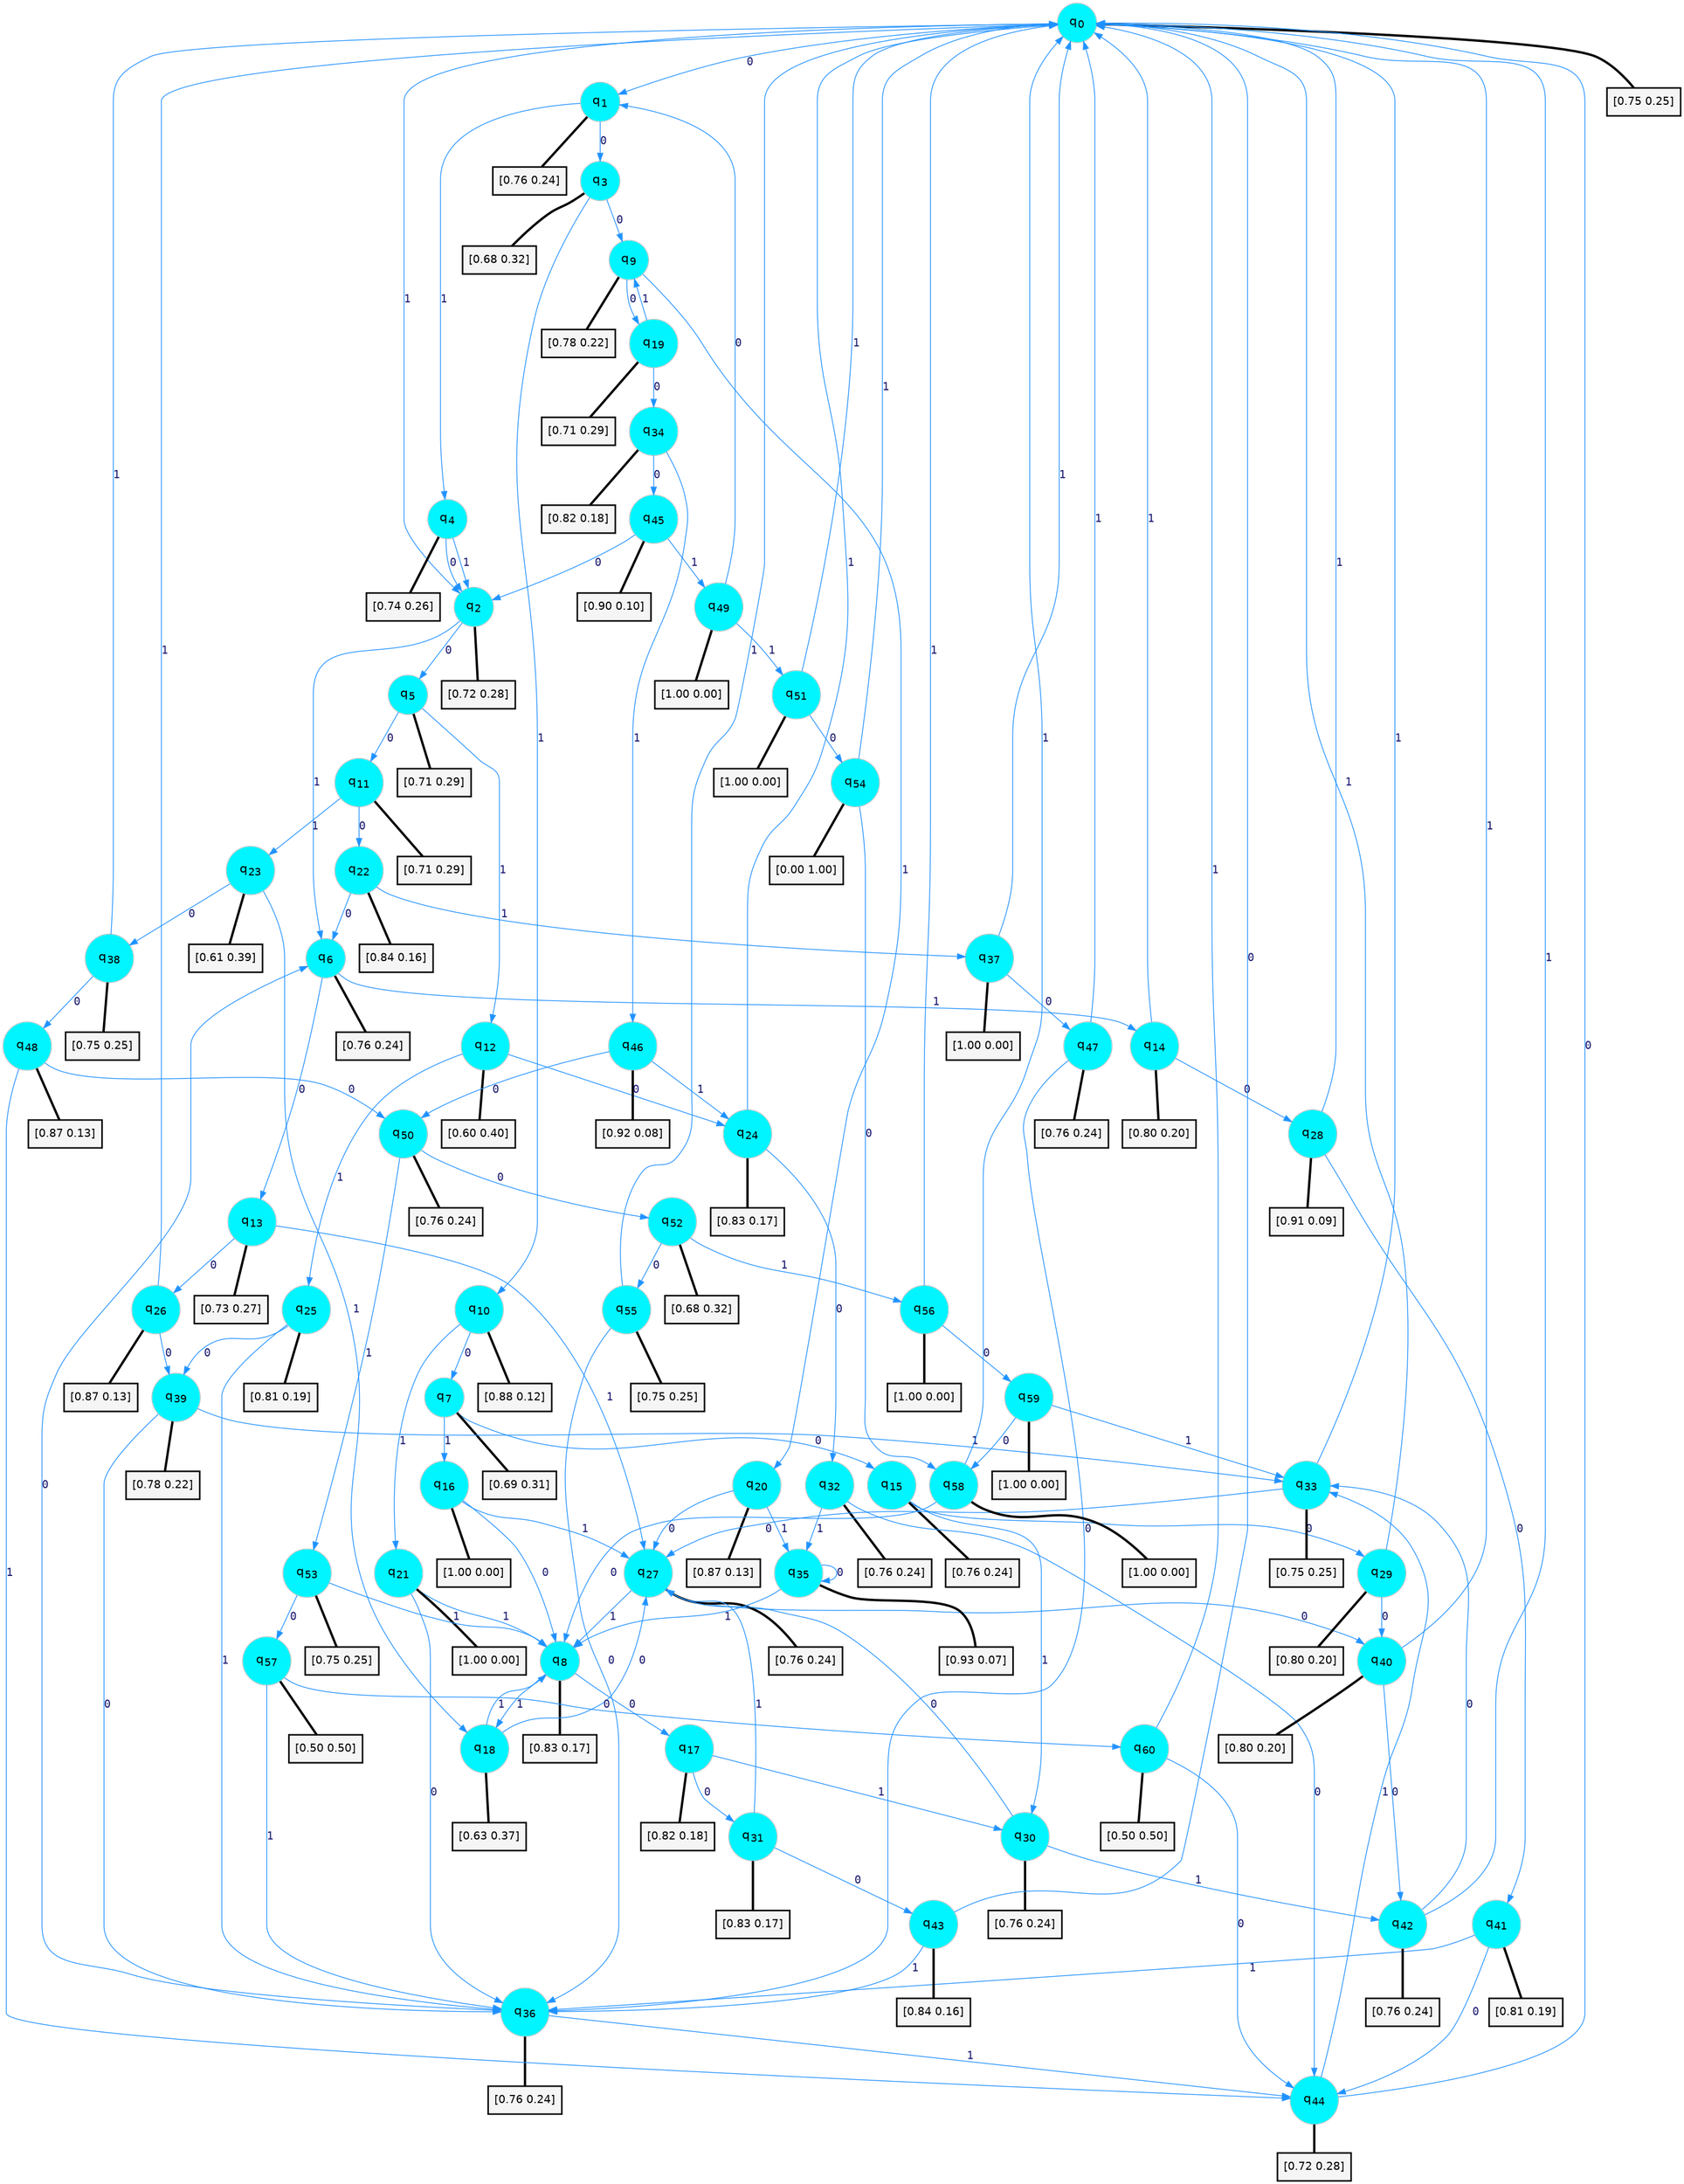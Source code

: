 digraph G {
graph [
bgcolor=transparent, dpi=300, rankdir=TD, size="40,25"];
node [
color=gray, fillcolor=turquoise1, fontcolor=black, fontname=Helvetica, fontsize=16, fontweight=bold, shape=circle, style=filled];
edge [
arrowsize=1, color=dodgerblue1, fontcolor=midnightblue, fontname=courier, fontweight=bold, penwidth=1, style=solid, weight=20];
0[label=<q<SUB>0</SUB>>];
1[label=<q<SUB>1</SUB>>];
2[label=<q<SUB>2</SUB>>];
3[label=<q<SUB>3</SUB>>];
4[label=<q<SUB>4</SUB>>];
5[label=<q<SUB>5</SUB>>];
6[label=<q<SUB>6</SUB>>];
7[label=<q<SUB>7</SUB>>];
8[label=<q<SUB>8</SUB>>];
9[label=<q<SUB>9</SUB>>];
10[label=<q<SUB>10</SUB>>];
11[label=<q<SUB>11</SUB>>];
12[label=<q<SUB>12</SUB>>];
13[label=<q<SUB>13</SUB>>];
14[label=<q<SUB>14</SUB>>];
15[label=<q<SUB>15</SUB>>];
16[label=<q<SUB>16</SUB>>];
17[label=<q<SUB>17</SUB>>];
18[label=<q<SUB>18</SUB>>];
19[label=<q<SUB>19</SUB>>];
20[label=<q<SUB>20</SUB>>];
21[label=<q<SUB>21</SUB>>];
22[label=<q<SUB>22</SUB>>];
23[label=<q<SUB>23</SUB>>];
24[label=<q<SUB>24</SUB>>];
25[label=<q<SUB>25</SUB>>];
26[label=<q<SUB>26</SUB>>];
27[label=<q<SUB>27</SUB>>];
28[label=<q<SUB>28</SUB>>];
29[label=<q<SUB>29</SUB>>];
30[label=<q<SUB>30</SUB>>];
31[label=<q<SUB>31</SUB>>];
32[label=<q<SUB>32</SUB>>];
33[label=<q<SUB>33</SUB>>];
34[label=<q<SUB>34</SUB>>];
35[label=<q<SUB>35</SUB>>];
36[label=<q<SUB>36</SUB>>];
37[label=<q<SUB>37</SUB>>];
38[label=<q<SUB>38</SUB>>];
39[label=<q<SUB>39</SUB>>];
40[label=<q<SUB>40</SUB>>];
41[label=<q<SUB>41</SUB>>];
42[label=<q<SUB>42</SUB>>];
43[label=<q<SUB>43</SUB>>];
44[label=<q<SUB>44</SUB>>];
45[label=<q<SUB>45</SUB>>];
46[label=<q<SUB>46</SUB>>];
47[label=<q<SUB>47</SUB>>];
48[label=<q<SUB>48</SUB>>];
49[label=<q<SUB>49</SUB>>];
50[label=<q<SUB>50</SUB>>];
51[label=<q<SUB>51</SUB>>];
52[label=<q<SUB>52</SUB>>];
53[label=<q<SUB>53</SUB>>];
54[label=<q<SUB>54</SUB>>];
55[label=<q<SUB>55</SUB>>];
56[label=<q<SUB>56</SUB>>];
57[label=<q<SUB>57</SUB>>];
58[label=<q<SUB>58</SUB>>];
59[label=<q<SUB>59</SUB>>];
60[label=<q<SUB>60</SUB>>];
61[label="[0.75 0.25]", shape=box,fontcolor=black, fontname=Helvetica, fontsize=14, penwidth=2, fillcolor=whitesmoke,color=black];
62[label="[0.76 0.24]", shape=box,fontcolor=black, fontname=Helvetica, fontsize=14, penwidth=2, fillcolor=whitesmoke,color=black];
63[label="[0.72 0.28]", shape=box,fontcolor=black, fontname=Helvetica, fontsize=14, penwidth=2, fillcolor=whitesmoke,color=black];
64[label="[0.68 0.32]", shape=box,fontcolor=black, fontname=Helvetica, fontsize=14, penwidth=2, fillcolor=whitesmoke,color=black];
65[label="[0.74 0.26]", shape=box,fontcolor=black, fontname=Helvetica, fontsize=14, penwidth=2, fillcolor=whitesmoke,color=black];
66[label="[0.71 0.29]", shape=box,fontcolor=black, fontname=Helvetica, fontsize=14, penwidth=2, fillcolor=whitesmoke,color=black];
67[label="[0.76 0.24]", shape=box,fontcolor=black, fontname=Helvetica, fontsize=14, penwidth=2, fillcolor=whitesmoke,color=black];
68[label="[0.69 0.31]", shape=box,fontcolor=black, fontname=Helvetica, fontsize=14, penwidth=2, fillcolor=whitesmoke,color=black];
69[label="[0.83 0.17]", shape=box,fontcolor=black, fontname=Helvetica, fontsize=14, penwidth=2, fillcolor=whitesmoke,color=black];
70[label="[0.78 0.22]", shape=box,fontcolor=black, fontname=Helvetica, fontsize=14, penwidth=2, fillcolor=whitesmoke,color=black];
71[label="[0.88 0.12]", shape=box,fontcolor=black, fontname=Helvetica, fontsize=14, penwidth=2, fillcolor=whitesmoke,color=black];
72[label="[0.71 0.29]", shape=box,fontcolor=black, fontname=Helvetica, fontsize=14, penwidth=2, fillcolor=whitesmoke,color=black];
73[label="[0.60 0.40]", shape=box,fontcolor=black, fontname=Helvetica, fontsize=14, penwidth=2, fillcolor=whitesmoke,color=black];
74[label="[0.73 0.27]", shape=box,fontcolor=black, fontname=Helvetica, fontsize=14, penwidth=2, fillcolor=whitesmoke,color=black];
75[label="[0.80 0.20]", shape=box,fontcolor=black, fontname=Helvetica, fontsize=14, penwidth=2, fillcolor=whitesmoke,color=black];
76[label="[0.76 0.24]", shape=box,fontcolor=black, fontname=Helvetica, fontsize=14, penwidth=2, fillcolor=whitesmoke,color=black];
77[label="[1.00 0.00]", shape=box,fontcolor=black, fontname=Helvetica, fontsize=14, penwidth=2, fillcolor=whitesmoke,color=black];
78[label="[0.82 0.18]", shape=box,fontcolor=black, fontname=Helvetica, fontsize=14, penwidth=2, fillcolor=whitesmoke,color=black];
79[label="[0.63 0.37]", shape=box,fontcolor=black, fontname=Helvetica, fontsize=14, penwidth=2, fillcolor=whitesmoke,color=black];
80[label="[0.71 0.29]", shape=box,fontcolor=black, fontname=Helvetica, fontsize=14, penwidth=2, fillcolor=whitesmoke,color=black];
81[label="[0.87 0.13]", shape=box,fontcolor=black, fontname=Helvetica, fontsize=14, penwidth=2, fillcolor=whitesmoke,color=black];
82[label="[1.00 0.00]", shape=box,fontcolor=black, fontname=Helvetica, fontsize=14, penwidth=2, fillcolor=whitesmoke,color=black];
83[label="[0.84 0.16]", shape=box,fontcolor=black, fontname=Helvetica, fontsize=14, penwidth=2, fillcolor=whitesmoke,color=black];
84[label="[0.61 0.39]", shape=box,fontcolor=black, fontname=Helvetica, fontsize=14, penwidth=2, fillcolor=whitesmoke,color=black];
85[label="[0.83 0.17]", shape=box,fontcolor=black, fontname=Helvetica, fontsize=14, penwidth=2, fillcolor=whitesmoke,color=black];
86[label="[0.81 0.19]", shape=box,fontcolor=black, fontname=Helvetica, fontsize=14, penwidth=2, fillcolor=whitesmoke,color=black];
87[label="[0.87 0.13]", shape=box,fontcolor=black, fontname=Helvetica, fontsize=14, penwidth=2, fillcolor=whitesmoke,color=black];
88[label="[0.76 0.24]", shape=box,fontcolor=black, fontname=Helvetica, fontsize=14, penwidth=2, fillcolor=whitesmoke,color=black];
89[label="[0.91 0.09]", shape=box,fontcolor=black, fontname=Helvetica, fontsize=14, penwidth=2, fillcolor=whitesmoke,color=black];
90[label="[0.80 0.20]", shape=box,fontcolor=black, fontname=Helvetica, fontsize=14, penwidth=2, fillcolor=whitesmoke,color=black];
91[label="[0.76 0.24]", shape=box,fontcolor=black, fontname=Helvetica, fontsize=14, penwidth=2, fillcolor=whitesmoke,color=black];
92[label="[0.83 0.17]", shape=box,fontcolor=black, fontname=Helvetica, fontsize=14, penwidth=2, fillcolor=whitesmoke,color=black];
93[label="[0.76 0.24]", shape=box,fontcolor=black, fontname=Helvetica, fontsize=14, penwidth=2, fillcolor=whitesmoke,color=black];
94[label="[0.75 0.25]", shape=box,fontcolor=black, fontname=Helvetica, fontsize=14, penwidth=2, fillcolor=whitesmoke,color=black];
95[label="[0.82 0.18]", shape=box,fontcolor=black, fontname=Helvetica, fontsize=14, penwidth=2, fillcolor=whitesmoke,color=black];
96[label="[0.93 0.07]", shape=box,fontcolor=black, fontname=Helvetica, fontsize=14, penwidth=2, fillcolor=whitesmoke,color=black];
97[label="[0.76 0.24]", shape=box,fontcolor=black, fontname=Helvetica, fontsize=14, penwidth=2, fillcolor=whitesmoke,color=black];
98[label="[1.00 0.00]", shape=box,fontcolor=black, fontname=Helvetica, fontsize=14, penwidth=2, fillcolor=whitesmoke,color=black];
99[label="[0.75 0.25]", shape=box,fontcolor=black, fontname=Helvetica, fontsize=14, penwidth=2, fillcolor=whitesmoke,color=black];
100[label="[0.78 0.22]", shape=box,fontcolor=black, fontname=Helvetica, fontsize=14, penwidth=2, fillcolor=whitesmoke,color=black];
101[label="[0.80 0.20]", shape=box,fontcolor=black, fontname=Helvetica, fontsize=14, penwidth=2, fillcolor=whitesmoke,color=black];
102[label="[0.81 0.19]", shape=box,fontcolor=black, fontname=Helvetica, fontsize=14, penwidth=2, fillcolor=whitesmoke,color=black];
103[label="[0.76 0.24]", shape=box,fontcolor=black, fontname=Helvetica, fontsize=14, penwidth=2, fillcolor=whitesmoke,color=black];
104[label="[0.84 0.16]", shape=box,fontcolor=black, fontname=Helvetica, fontsize=14, penwidth=2, fillcolor=whitesmoke,color=black];
105[label="[0.72 0.28]", shape=box,fontcolor=black, fontname=Helvetica, fontsize=14, penwidth=2, fillcolor=whitesmoke,color=black];
106[label="[0.90 0.10]", shape=box,fontcolor=black, fontname=Helvetica, fontsize=14, penwidth=2, fillcolor=whitesmoke,color=black];
107[label="[0.92 0.08]", shape=box,fontcolor=black, fontname=Helvetica, fontsize=14, penwidth=2, fillcolor=whitesmoke,color=black];
108[label="[0.76 0.24]", shape=box,fontcolor=black, fontname=Helvetica, fontsize=14, penwidth=2, fillcolor=whitesmoke,color=black];
109[label="[0.87 0.13]", shape=box,fontcolor=black, fontname=Helvetica, fontsize=14, penwidth=2, fillcolor=whitesmoke,color=black];
110[label="[1.00 0.00]", shape=box,fontcolor=black, fontname=Helvetica, fontsize=14, penwidth=2, fillcolor=whitesmoke,color=black];
111[label="[0.76 0.24]", shape=box,fontcolor=black, fontname=Helvetica, fontsize=14, penwidth=2, fillcolor=whitesmoke,color=black];
112[label="[1.00 0.00]", shape=box,fontcolor=black, fontname=Helvetica, fontsize=14, penwidth=2, fillcolor=whitesmoke,color=black];
113[label="[0.68 0.32]", shape=box,fontcolor=black, fontname=Helvetica, fontsize=14, penwidth=2, fillcolor=whitesmoke,color=black];
114[label="[0.75 0.25]", shape=box,fontcolor=black, fontname=Helvetica, fontsize=14, penwidth=2, fillcolor=whitesmoke,color=black];
115[label="[0.00 1.00]", shape=box,fontcolor=black, fontname=Helvetica, fontsize=14, penwidth=2, fillcolor=whitesmoke,color=black];
116[label="[0.75 0.25]", shape=box,fontcolor=black, fontname=Helvetica, fontsize=14, penwidth=2, fillcolor=whitesmoke,color=black];
117[label="[1.00 0.00]", shape=box,fontcolor=black, fontname=Helvetica, fontsize=14, penwidth=2, fillcolor=whitesmoke,color=black];
118[label="[0.50 0.50]", shape=box,fontcolor=black, fontname=Helvetica, fontsize=14, penwidth=2, fillcolor=whitesmoke,color=black];
119[label="[1.00 0.00]", shape=box,fontcolor=black, fontname=Helvetica, fontsize=14, penwidth=2, fillcolor=whitesmoke,color=black];
120[label="[1.00 0.00]", shape=box,fontcolor=black, fontname=Helvetica, fontsize=14, penwidth=2, fillcolor=whitesmoke,color=black];
121[label="[0.50 0.50]", shape=box,fontcolor=black, fontname=Helvetica, fontsize=14, penwidth=2, fillcolor=whitesmoke,color=black];
0->1 [label=0];
0->2 [label=1];
0->61 [arrowhead=none, penwidth=3,color=black];
1->3 [label=0];
1->4 [label=1];
1->62 [arrowhead=none, penwidth=3,color=black];
2->5 [label=0];
2->6 [label=1];
2->63 [arrowhead=none, penwidth=3,color=black];
3->9 [label=0];
3->10 [label=1];
3->64 [arrowhead=none, penwidth=3,color=black];
4->2 [label=0];
4->2 [label=1];
4->65 [arrowhead=none, penwidth=3,color=black];
5->11 [label=0];
5->12 [label=1];
5->66 [arrowhead=none, penwidth=3,color=black];
6->13 [label=0];
6->14 [label=1];
6->67 [arrowhead=none, penwidth=3,color=black];
7->15 [label=0];
7->16 [label=1];
7->68 [arrowhead=none, penwidth=3,color=black];
8->17 [label=0];
8->18 [label=1];
8->69 [arrowhead=none, penwidth=3,color=black];
9->19 [label=0];
9->20 [label=1];
9->70 [arrowhead=none, penwidth=3,color=black];
10->7 [label=0];
10->21 [label=1];
10->71 [arrowhead=none, penwidth=3,color=black];
11->22 [label=0];
11->23 [label=1];
11->72 [arrowhead=none, penwidth=3,color=black];
12->24 [label=0];
12->25 [label=1];
12->73 [arrowhead=none, penwidth=3,color=black];
13->26 [label=0];
13->27 [label=1];
13->74 [arrowhead=none, penwidth=3,color=black];
14->28 [label=0];
14->0 [label=1];
14->75 [arrowhead=none, penwidth=3,color=black];
15->29 [label=0];
15->30 [label=1];
15->76 [arrowhead=none, penwidth=3,color=black];
16->8 [label=0];
16->27 [label=1];
16->77 [arrowhead=none, penwidth=3,color=black];
17->31 [label=0];
17->30 [label=1];
17->78 [arrowhead=none, penwidth=3,color=black];
18->27 [label=0];
18->8 [label=1];
18->79 [arrowhead=none, penwidth=3,color=black];
19->34 [label=0];
19->9 [label=1];
19->80 [arrowhead=none, penwidth=3,color=black];
20->27 [label=0];
20->35 [label=1];
20->81 [arrowhead=none, penwidth=3,color=black];
21->36 [label=0];
21->8 [label=1];
21->82 [arrowhead=none, penwidth=3,color=black];
22->6 [label=0];
22->37 [label=1];
22->83 [arrowhead=none, penwidth=3,color=black];
23->38 [label=0];
23->18 [label=1];
23->84 [arrowhead=none, penwidth=3,color=black];
24->32 [label=0];
24->0 [label=1];
24->85 [arrowhead=none, penwidth=3,color=black];
25->39 [label=0];
25->36 [label=1];
25->86 [arrowhead=none, penwidth=3,color=black];
26->39 [label=0];
26->0 [label=1];
26->87 [arrowhead=none, penwidth=3,color=black];
27->40 [label=0];
27->8 [label=1];
27->88 [arrowhead=none, penwidth=3,color=black];
28->41 [label=0];
28->0 [label=1];
28->89 [arrowhead=none, penwidth=3,color=black];
29->40 [label=0];
29->0 [label=1];
29->90 [arrowhead=none, penwidth=3,color=black];
30->27 [label=0];
30->42 [label=1];
30->91 [arrowhead=none, penwidth=3,color=black];
31->43 [label=0];
31->27 [label=1];
31->92 [arrowhead=none, penwidth=3,color=black];
32->44 [label=0];
32->35 [label=1];
32->93 [arrowhead=none, penwidth=3,color=black];
33->27 [label=0];
33->0 [label=1];
33->94 [arrowhead=none, penwidth=3,color=black];
34->45 [label=0];
34->46 [label=1];
34->95 [arrowhead=none, penwidth=3,color=black];
35->35 [label=0];
35->8 [label=1];
35->96 [arrowhead=none, penwidth=3,color=black];
36->6 [label=0];
36->44 [label=1];
36->97 [arrowhead=none, penwidth=3,color=black];
37->47 [label=0];
37->0 [label=1];
37->98 [arrowhead=none, penwidth=3,color=black];
38->48 [label=0];
38->0 [label=1];
38->99 [arrowhead=none, penwidth=3,color=black];
39->36 [label=0];
39->33 [label=1];
39->100 [arrowhead=none, penwidth=3,color=black];
40->42 [label=0];
40->0 [label=1];
40->101 [arrowhead=none, penwidth=3,color=black];
41->44 [label=0];
41->36 [label=1];
41->102 [arrowhead=none, penwidth=3,color=black];
42->33 [label=0];
42->0 [label=1];
42->103 [arrowhead=none, penwidth=3,color=black];
43->0 [label=0];
43->36 [label=1];
43->104 [arrowhead=none, penwidth=3,color=black];
44->0 [label=0];
44->33 [label=1];
44->105 [arrowhead=none, penwidth=3,color=black];
45->2 [label=0];
45->49 [label=1];
45->106 [arrowhead=none, penwidth=3,color=black];
46->50 [label=0];
46->24 [label=1];
46->107 [arrowhead=none, penwidth=3,color=black];
47->36 [label=0];
47->0 [label=1];
47->108 [arrowhead=none, penwidth=3,color=black];
48->50 [label=0];
48->44 [label=1];
48->109 [arrowhead=none, penwidth=3,color=black];
49->1 [label=0];
49->51 [label=1];
49->110 [arrowhead=none, penwidth=3,color=black];
50->52 [label=0];
50->53 [label=1];
50->111 [arrowhead=none, penwidth=3,color=black];
51->54 [label=0];
51->0 [label=1];
51->112 [arrowhead=none, penwidth=3,color=black];
52->55 [label=0];
52->56 [label=1];
52->113 [arrowhead=none, penwidth=3,color=black];
53->57 [label=0];
53->8 [label=1];
53->114 [arrowhead=none, penwidth=3,color=black];
54->58 [label=0];
54->0 [label=1];
54->115 [arrowhead=none, penwidth=3,color=black];
55->36 [label=0];
55->0 [label=1];
55->116 [arrowhead=none, penwidth=3,color=black];
56->59 [label=0];
56->0 [label=1];
56->117 [arrowhead=none, penwidth=3,color=black];
57->60 [label=0];
57->36 [label=1];
57->118 [arrowhead=none, penwidth=3,color=black];
58->8 [label=0];
58->0 [label=1];
58->119 [arrowhead=none, penwidth=3,color=black];
59->58 [label=0];
59->33 [label=1];
59->120 [arrowhead=none, penwidth=3,color=black];
60->44 [label=0];
60->0 [label=1];
60->121 [arrowhead=none, penwidth=3,color=black];
}
